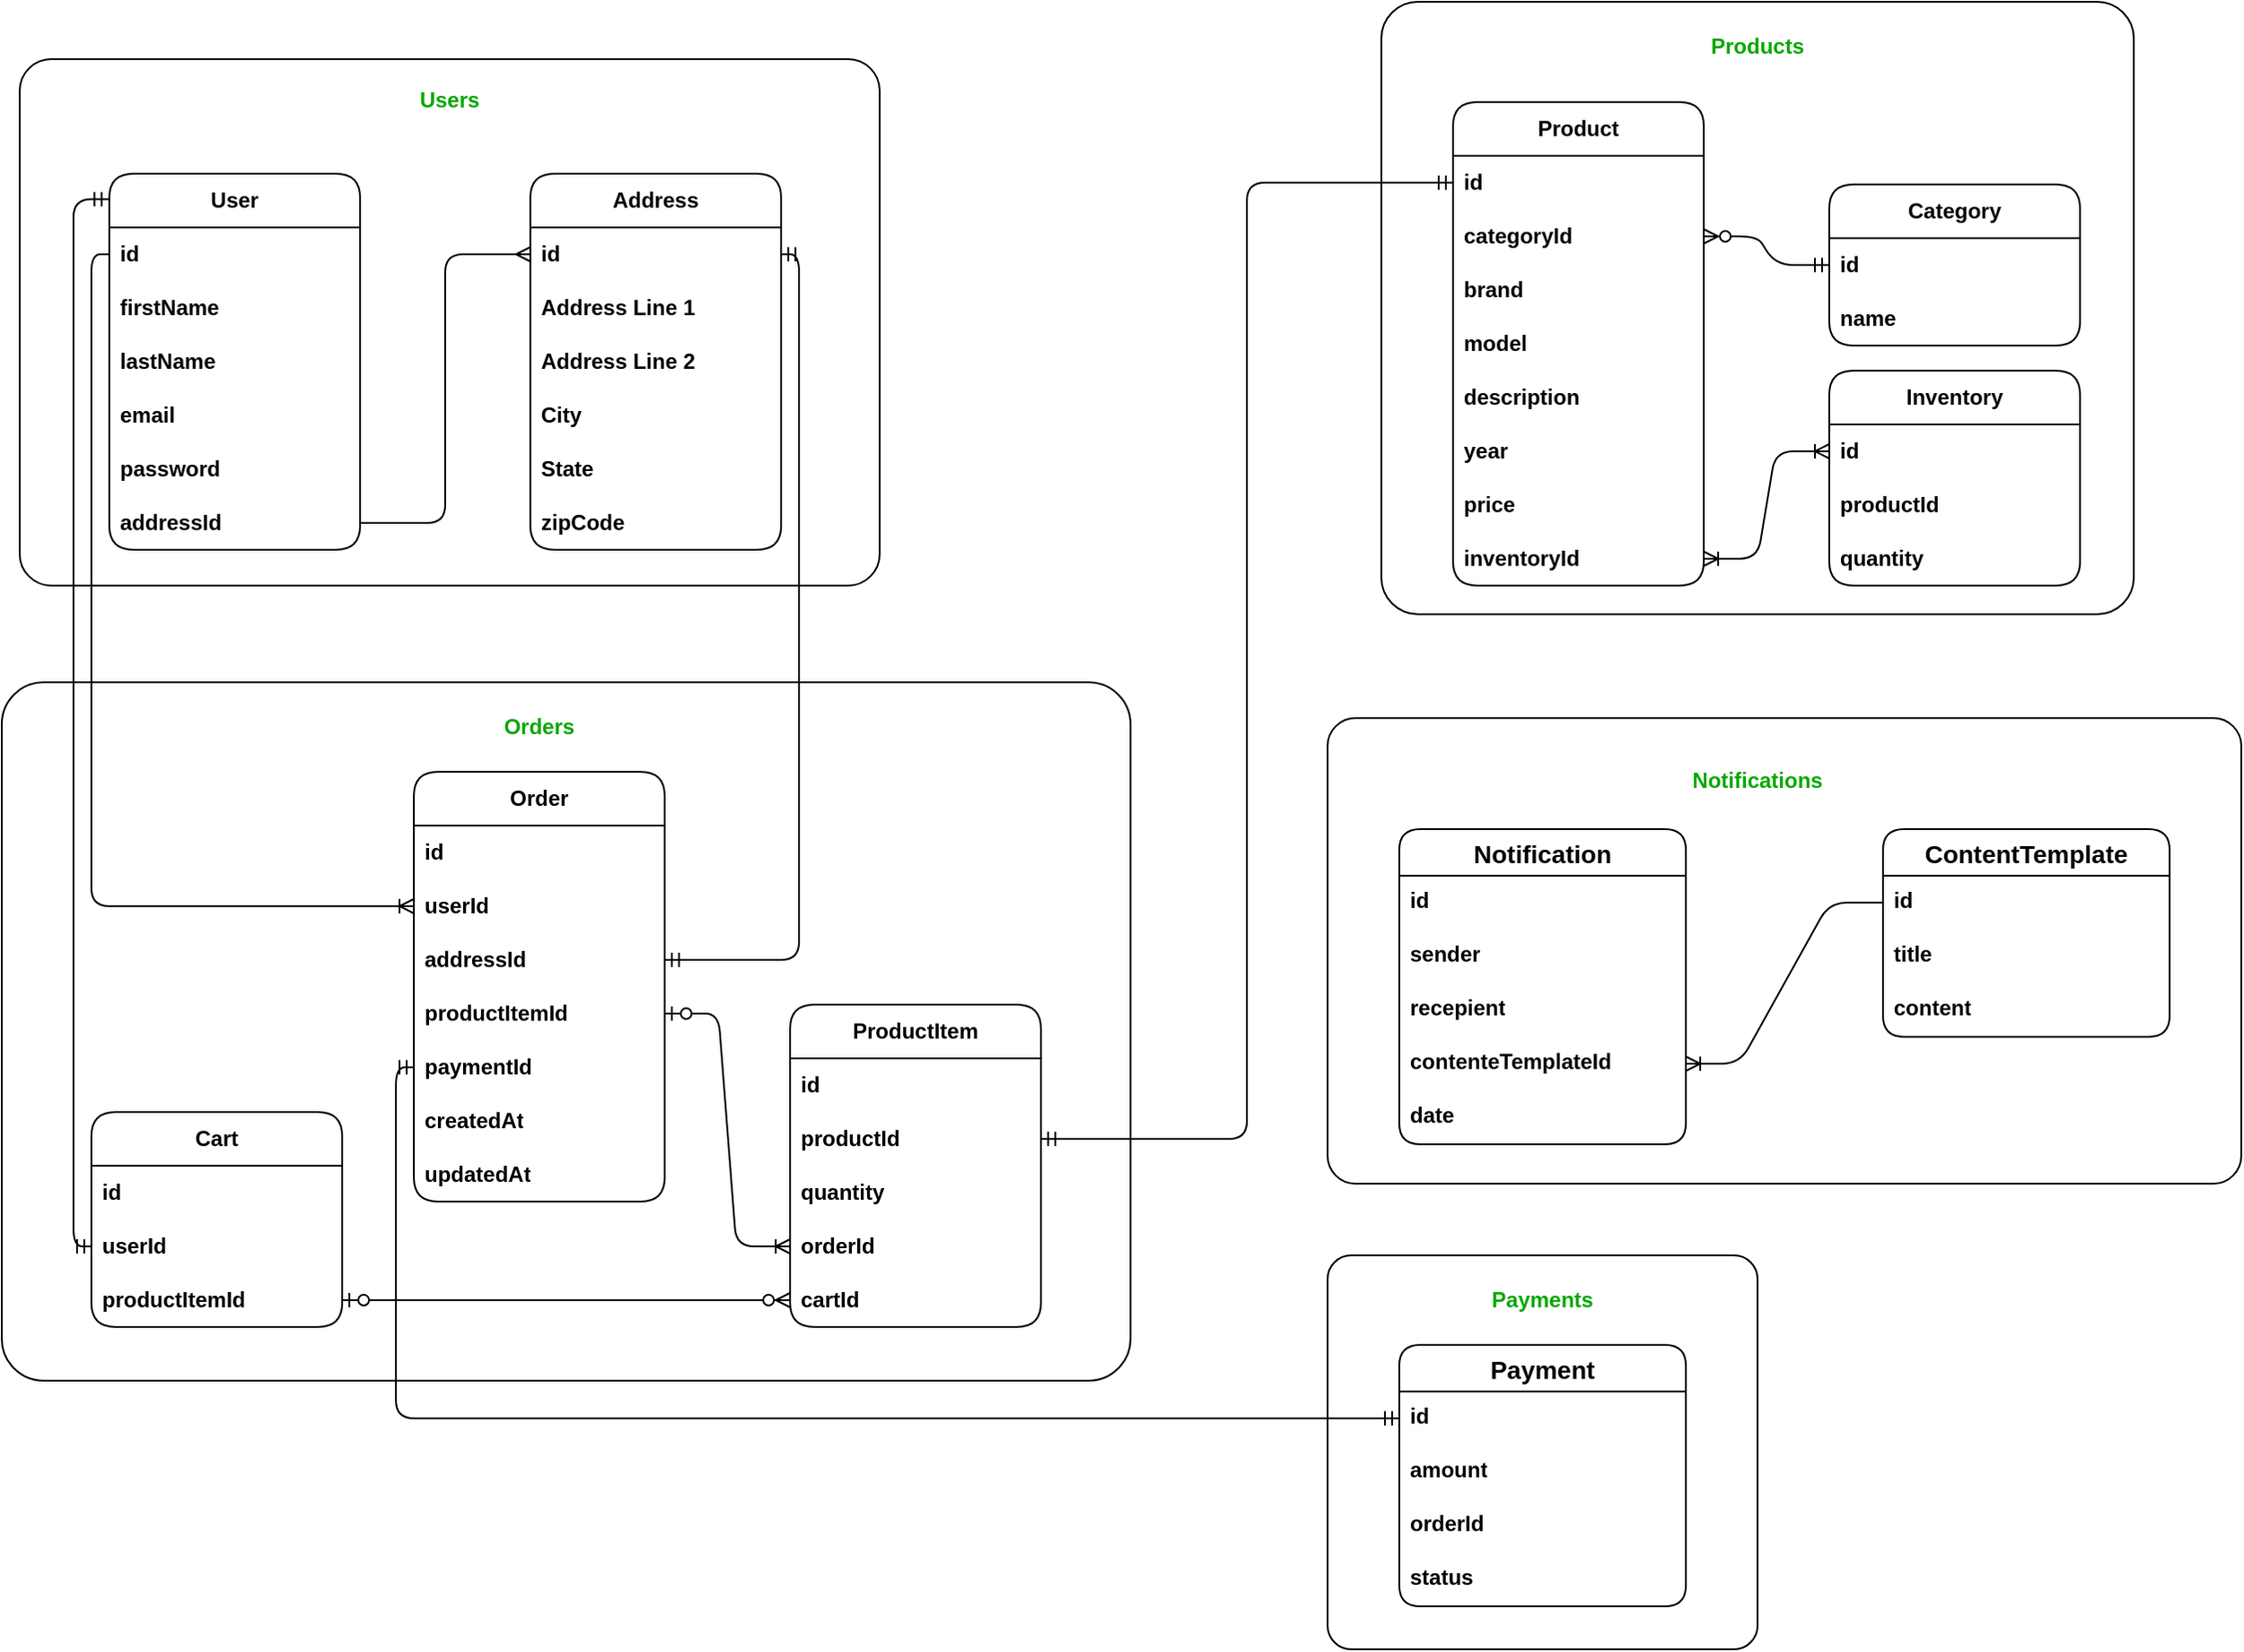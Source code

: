 <mxfile version="24.8.3" pages="2">
  <diagram name="Entities" id="xmdU29csq700mIFAjij1">
    <mxGraphModel dx="951" dy="682" grid="1" gridSize="10" guides="1" tooltips="1" connect="1" arrows="1" fold="1" page="1" pageScale="1" pageWidth="850" pageHeight="1100" math="0" shadow="0">
      <root>
        <mxCell id="0" />
        <mxCell id="1" parent="0" />
        <mxCell id="oz03-mQIutruv5uPioV6-1" value="" style="rounded=1;whiteSpace=wrap;html=1;arcSize=6;" parent="1" vertex="1">
          <mxGeometry x="880" y="740" width="240" height="220" as="geometry" />
        </mxCell>
        <mxCell id="oz03-mQIutruv5uPioV6-2" value="" style="rounded=1;whiteSpace=wrap;html=1;arcSize=6;" parent="1" vertex="1">
          <mxGeometry x="880" y="440" width="510" height="260" as="geometry" />
        </mxCell>
        <mxCell id="oz03-mQIutruv5uPioV6-3" value="" style="rounded=1;whiteSpace=wrap;html=1;arcSize=6;" parent="1" vertex="1">
          <mxGeometry x="140" y="420" width="630" height="390" as="geometry" />
        </mxCell>
        <mxCell id="oz03-mQIutruv5uPioV6-4" value="" style="rounded=1;whiteSpace=wrap;html=1;arcSize=6;" parent="1" vertex="1">
          <mxGeometry x="910" y="40" width="420" height="342" as="geometry" />
        </mxCell>
        <mxCell id="oz03-mQIutruv5uPioV6-5" value="" style="rounded=1;whiteSpace=wrap;html=1;arcSize=6;" parent="1" vertex="1">
          <mxGeometry x="150" y="72" width="480" height="294" as="geometry" />
        </mxCell>
        <mxCell id="oz03-mQIutruv5uPioV6-6" value="" style="edgeStyle=orthogonalEdgeStyle;rounded=1;orthogonalLoop=1;jettySize=auto;html=1;endArrow=ERmany;endFill=0;exitX=1;exitY=0.5;exitDx=0;exitDy=0;entryX=0;entryY=0.5;entryDx=0;entryDy=0;fontStyle=1" parent="1" source="oz03-mQIutruv5uPioV6-13" target="oz03-mQIutruv5uPioV6-15" edge="1">
          <mxGeometry relative="1" as="geometry" />
        </mxCell>
        <mxCell id="oz03-mQIutruv5uPioV6-7" value="User" style="swimlane;fontStyle=1;childLayout=stackLayout;horizontal=1;startSize=30;horizontalStack=0;resizeParent=1;resizeParentMax=0;resizeLast=0;collapsible=1;marginBottom=0;whiteSpace=wrap;html=1;rounded=1;" parent="1" vertex="1">
          <mxGeometry x="200" y="136" width="140" height="210" as="geometry">
            <mxRectangle x="350" y="290" width="70" height="30" as="alternateBounds" />
          </mxGeometry>
        </mxCell>
        <mxCell id="oz03-mQIutruv5uPioV6-8" value="id" style="text;strokeColor=none;fillColor=none;align=left;verticalAlign=middle;spacingLeft=4;spacingRight=4;overflow=hidden;points=[[0,0.5],[1,0.5]];portConstraint=eastwest;rotatable=0;whiteSpace=wrap;html=1;fontStyle=1;rounded=1;" parent="oz03-mQIutruv5uPioV6-7" vertex="1">
          <mxGeometry y="30" width="140" height="30" as="geometry" />
        </mxCell>
        <mxCell id="oz03-mQIutruv5uPioV6-9" value="firstName" style="text;strokeColor=none;fillColor=none;align=left;verticalAlign=middle;spacingLeft=4;spacingRight=4;overflow=hidden;points=[[0,0.5],[1,0.5]];portConstraint=eastwest;rotatable=0;whiteSpace=wrap;html=1;fontStyle=1;rounded=1;" parent="oz03-mQIutruv5uPioV6-7" vertex="1">
          <mxGeometry y="60" width="140" height="30" as="geometry" />
        </mxCell>
        <mxCell id="oz03-mQIutruv5uPioV6-10" value="lastName" style="text;strokeColor=none;fillColor=none;align=left;verticalAlign=middle;spacingLeft=4;spacingRight=4;overflow=hidden;points=[[0,0.5],[1,0.5]];portConstraint=eastwest;rotatable=0;whiteSpace=wrap;html=1;fontStyle=1;rounded=1;" parent="oz03-mQIutruv5uPioV6-7" vertex="1">
          <mxGeometry y="90" width="140" height="30" as="geometry" />
        </mxCell>
        <mxCell id="oz03-mQIutruv5uPioV6-11" value="email" style="text;strokeColor=none;fillColor=none;align=left;verticalAlign=middle;spacingLeft=4;spacingRight=4;overflow=hidden;points=[[0,0.5],[1,0.5]];portConstraint=eastwest;rotatable=0;whiteSpace=wrap;html=1;fontStyle=1;rounded=1;" parent="oz03-mQIutruv5uPioV6-7" vertex="1">
          <mxGeometry y="120" width="140" height="30" as="geometry" />
        </mxCell>
        <mxCell id="oz03-mQIutruv5uPioV6-12" value="password" style="text;strokeColor=none;fillColor=none;align=left;verticalAlign=middle;spacingLeft=4;spacingRight=4;overflow=hidden;points=[[0,0.5],[1,0.5]];portConstraint=eastwest;rotatable=0;whiteSpace=wrap;html=1;fontStyle=1;rounded=1;" parent="oz03-mQIutruv5uPioV6-7" vertex="1">
          <mxGeometry y="150" width="140" height="30" as="geometry" />
        </mxCell>
        <mxCell id="oz03-mQIutruv5uPioV6-13" value="addressId" style="text;strokeColor=none;fillColor=none;align=left;verticalAlign=middle;spacingLeft=4;spacingRight=4;overflow=hidden;points=[[0,0.5],[1,0.5]];portConstraint=eastwest;rotatable=0;whiteSpace=wrap;html=1;fontStyle=1;rounded=1;" parent="oz03-mQIutruv5uPioV6-7" vertex="1">
          <mxGeometry y="180" width="140" height="30" as="geometry" />
        </mxCell>
        <mxCell id="oz03-mQIutruv5uPioV6-14" value="Address" style="swimlane;fontStyle=1;childLayout=stackLayout;horizontal=1;startSize=30;horizontalStack=0;resizeParent=1;resizeParentMax=0;resizeLast=0;collapsible=1;marginBottom=0;whiteSpace=wrap;html=1;rounded=1;" parent="1" vertex="1">
          <mxGeometry x="435" y="136" width="140" height="210" as="geometry">
            <mxRectangle x="570" y="290" width="80" height="30" as="alternateBounds" />
          </mxGeometry>
        </mxCell>
        <mxCell id="oz03-mQIutruv5uPioV6-15" value="id" style="text;strokeColor=none;fillColor=none;align=left;verticalAlign=middle;spacingLeft=4;spacingRight=4;overflow=hidden;points=[[0,0.5],[1,0.5]];portConstraint=eastwest;rotatable=0;whiteSpace=wrap;html=1;fontStyle=1;rounded=1;" parent="oz03-mQIutruv5uPioV6-14" vertex="1">
          <mxGeometry y="30" width="140" height="30" as="geometry" />
        </mxCell>
        <mxCell id="oz03-mQIutruv5uPioV6-16" value="Address Line 1" style="text;strokeColor=none;fillColor=none;align=left;verticalAlign=middle;spacingLeft=4;spacingRight=4;overflow=hidden;points=[[0,0.5],[1,0.5]];portConstraint=eastwest;rotatable=0;whiteSpace=wrap;html=1;fontStyle=1;rounded=1;" parent="oz03-mQIutruv5uPioV6-14" vertex="1">
          <mxGeometry y="60" width="140" height="30" as="geometry" />
        </mxCell>
        <mxCell id="oz03-mQIutruv5uPioV6-17" value="Address Line 2" style="text;strokeColor=none;fillColor=none;align=left;verticalAlign=middle;spacingLeft=4;spacingRight=4;overflow=hidden;points=[[0,0.5],[1,0.5]];portConstraint=eastwest;rotatable=0;whiteSpace=wrap;html=1;fontStyle=1;rounded=1;" parent="oz03-mQIutruv5uPioV6-14" vertex="1">
          <mxGeometry y="90" width="140" height="30" as="geometry" />
        </mxCell>
        <mxCell id="oz03-mQIutruv5uPioV6-18" value="City" style="text;strokeColor=none;fillColor=none;align=left;verticalAlign=middle;spacingLeft=4;spacingRight=4;overflow=hidden;points=[[0,0.5],[1,0.5]];portConstraint=eastwest;rotatable=0;whiteSpace=wrap;html=1;fontStyle=1;rounded=1;" parent="oz03-mQIutruv5uPioV6-14" vertex="1">
          <mxGeometry y="120" width="140" height="30" as="geometry" />
        </mxCell>
        <mxCell id="oz03-mQIutruv5uPioV6-19" value="State" style="text;strokeColor=none;fillColor=none;align=left;verticalAlign=middle;spacingLeft=4;spacingRight=4;overflow=hidden;points=[[0,0.5],[1,0.5]];portConstraint=eastwest;rotatable=0;whiteSpace=wrap;html=1;fontStyle=1;rounded=1;" parent="oz03-mQIutruv5uPioV6-14" vertex="1">
          <mxGeometry y="150" width="140" height="30" as="geometry" />
        </mxCell>
        <mxCell id="oz03-mQIutruv5uPioV6-20" value="zipCode" style="text;strokeColor=none;fillColor=none;align=left;verticalAlign=middle;spacingLeft=4;spacingRight=4;overflow=hidden;points=[[0,0.5],[1,0.5]];portConstraint=eastwest;rotatable=0;whiteSpace=wrap;html=1;fontStyle=1;rounded=1;" parent="oz03-mQIutruv5uPioV6-14" vertex="1">
          <mxGeometry y="180" width="140" height="30" as="geometry" />
        </mxCell>
        <mxCell id="oz03-mQIutruv5uPioV6-21" value="Product" style="swimlane;fontStyle=1;childLayout=stackLayout;horizontal=1;startSize=30;horizontalStack=0;resizeParent=1;resizeParentMax=0;resizeLast=0;collapsible=1;marginBottom=0;whiteSpace=wrap;html=1;rounded=1;" parent="1" vertex="1">
          <mxGeometry x="950" y="96" width="140" height="270" as="geometry" />
        </mxCell>
        <mxCell id="oz03-mQIutruv5uPioV6-22" value="id" style="text;strokeColor=none;fillColor=none;align=left;verticalAlign=middle;spacingLeft=4;spacingRight=4;overflow=hidden;points=[[0,0.5],[1,0.5]];portConstraint=eastwest;rotatable=0;whiteSpace=wrap;html=1;fontStyle=1;rounded=1;" parent="oz03-mQIutruv5uPioV6-21" vertex="1">
          <mxGeometry y="30" width="140" height="30" as="geometry" />
        </mxCell>
        <mxCell id="oz03-mQIutruv5uPioV6-23" value="categoryId" style="text;strokeColor=none;fillColor=none;align=left;verticalAlign=middle;spacingLeft=4;spacingRight=4;overflow=hidden;points=[[0,0.5],[1,0.5]];portConstraint=eastwest;rotatable=0;whiteSpace=wrap;html=1;fontStyle=1;rounded=1;" parent="oz03-mQIutruv5uPioV6-21" vertex="1">
          <mxGeometry y="60" width="140" height="30" as="geometry" />
        </mxCell>
        <mxCell id="oz03-mQIutruv5uPioV6-24" value="brand" style="text;strokeColor=none;fillColor=none;align=left;verticalAlign=middle;spacingLeft=4;spacingRight=4;overflow=hidden;points=[[0,0.5],[1,0.5]];portConstraint=eastwest;rotatable=0;whiteSpace=wrap;html=1;fontStyle=1;rounded=1;" parent="oz03-mQIutruv5uPioV6-21" vertex="1">
          <mxGeometry y="90" width="140" height="30" as="geometry" />
        </mxCell>
        <mxCell id="oz03-mQIutruv5uPioV6-25" value="model" style="text;strokeColor=none;fillColor=none;align=left;verticalAlign=middle;spacingLeft=4;spacingRight=4;overflow=hidden;points=[[0,0.5],[1,0.5]];portConstraint=eastwest;rotatable=0;whiteSpace=wrap;html=1;fontStyle=1;rounded=1;" parent="oz03-mQIutruv5uPioV6-21" vertex="1">
          <mxGeometry y="120" width="140" height="30" as="geometry" />
        </mxCell>
        <mxCell id="oz03-mQIutruv5uPioV6-26" value="description" style="text;strokeColor=none;fillColor=none;align=left;verticalAlign=middle;spacingLeft=4;spacingRight=4;overflow=hidden;points=[[0,0.5],[1,0.5]];portConstraint=eastwest;rotatable=0;whiteSpace=wrap;html=1;fontStyle=1;rounded=1;" parent="oz03-mQIutruv5uPioV6-21" vertex="1">
          <mxGeometry y="150" width="140" height="30" as="geometry" />
        </mxCell>
        <mxCell id="oz03-mQIutruv5uPioV6-27" value="year" style="text;strokeColor=none;fillColor=none;align=left;verticalAlign=middle;spacingLeft=4;spacingRight=4;overflow=hidden;points=[[0,0.5],[1,0.5]];portConstraint=eastwest;rotatable=0;whiteSpace=wrap;html=1;fontStyle=1;rounded=1;" parent="oz03-mQIutruv5uPioV6-21" vertex="1">
          <mxGeometry y="180" width="140" height="30" as="geometry" />
        </mxCell>
        <mxCell id="oz03-mQIutruv5uPioV6-28" value="price" style="text;strokeColor=none;fillColor=none;align=left;verticalAlign=middle;spacingLeft=4;spacingRight=4;overflow=hidden;points=[[0,0.5],[1,0.5]];portConstraint=eastwest;rotatable=0;whiteSpace=wrap;html=1;fontStyle=1;rounded=1;" parent="oz03-mQIutruv5uPioV6-21" vertex="1">
          <mxGeometry y="210" width="140" height="30" as="geometry" />
        </mxCell>
        <mxCell id="oz03-mQIutruv5uPioV6-29" value="inventoryId" style="text;strokeColor=none;fillColor=none;align=left;verticalAlign=middle;spacingLeft=4;spacingRight=4;overflow=hidden;points=[[0,0.5],[1,0.5]];portConstraint=eastwest;rotatable=0;whiteSpace=wrap;html=1;fontStyle=1;rounded=1;" parent="oz03-mQIutruv5uPioV6-21" vertex="1">
          <mxGeometry y="240" width="140" height="30" as="geometry" />
        </mxCell>
        <mxCell id="oz03-mQIutruv5uPioV6-30" value="Inventory" style="swimlane;fontStyle=1;childLayout=stackLayout;horizontal=1;startSize=30;horizontalStack=0;resizeParent=1;resizeParentMax=0;resizeLast=0;collapsible=1;marginBottom=0;whiteSpace=wrap;html=1;rounded=1;" parent="1" vertex="1">
          <mxGeometry x="1160" y="246" width="140" height="120" as="geometry" />
        </mxCell>
        <mxCell id="oz03-mQIutruv5uPioV6-31" value="id" style="text;strokeColor=none;fillColor=none;align=left;verticalAlign=middle;spacingLeft=4;spacingRight=4;overflow=hidden;points=[[0,0.5],[1,0.5]];portConstraint=eastwest;rotatable=0;whiteSpace=wrap;html=1;fontStyle=1;rounded=1;" parent="oz03-mQIutruv5uPioV6-30" vertex="1">
          <mxGeometry y="30" width="140" height="30" as="geometry" />
        </mxCell>
        <mxCell id="oz03-mQIutruv5uPioV6-32" value="productId" style="text;strokeColor=none;fillColor=none;align=left;verticalAlign=middle;spacingLeft=4;spacingRight=4;overflow=hidden;points=[[0,0.5],[1,0.5]];portConstraint=eastwest;rotatable=0;whiteSpace=wrap;html=1;fontStyle=1;rounded=1;" parent="oz03-mQIutruv5uPioV6-30" vertex="1">
          <mxGeometry y="60" width="140" height="30" as="geometry" />
        </mxCell>
        <mxCell id="oz03-mQIutruv5uPioV6-33" value="quantity" style="text;strokeColor=none;fillColor=none;align=left;verticalAlign=middle;spacingLeft=4;spacingRight=4;overflow=hidden;points=[[0,0.5],[1,0.5]];portConstraint=eastwest;rotatable=0;whiteSpace=wrap;html=1;fontStyle=1;rounded=1;" parent="oz03-mQIutruv5uPioV6-30" vertex="1">
          <mxGeometry y="90" width="140" height="30" as="geometry" />
        </mxCell>
        <mxCell id="oz03-mQIutruv5uPioV6-34" value="" style="edgeStyle=entityRelationEdgeStyle;fontSize=12;html=1;endArrow=ERoneToMany;startArrow=ERoneToMany;rounded=1;entryX=0;entryY=0.5;entryDx=0;entryDy=0;exitX=1;exitY=0.5;exitDx=0;exitDy=0;fontStyle=1" parent="1" source="oz03-mQIutruv5uPioV6-29" target="oz03-mQIutruv5uPioV6-31" edge="1">
          <mxGeometry width="100" height="100" relative="1" as="geometry">
            <mxPoint x="1050" y="176" as="sourcePoint" />
            <mxPoint x="1150" y="76" as="targetPoint" />
          </mxGeometry>
        </mxCell>
        <mxCell id="oz03-mQIutruv5uPioV6-35" value="Category" style="swimlane;fontStyle=1;childLayout=stackLayout;horizontal=1;startSize=30;horizontalStack=0;resizeParent=1;resizeParentMax=0;resizeLast=0;collapsible=1;marginBottom=0;whiteSpace=wrap;html=1;rounded=1;" parent="1" vertex="1">
          <mxGeometry x="1160" y="142" width="140" height="90" as="geometry" />
        </mxCell>
        <mxCell id="oz03-mQIutruv5uPioV6-36" value="id" style="text;strokeColor=none;fillColor=none;align=left;verticalAlign=middle;spacingLeft=4;spacingRight=4;overflow=hidden;points=[[0,0.5],[1,0.5]];portConstraint=eastwest;rotatable=0;whiteSpace=wrap;html=1;fontStyle=1;rounded=1;" parent="oz03-mQIutruv5uPioV6-35" vertex="1">
          <mxGeometry y="30" width="140" height="30" as="geometry" />
        </mxCell>
        <mxCell id="oz03-mQIutruv5uPioV6-37" value="name" style="text;strokeColor=none;fillColor=none;align=left;verticalAlign=middle;spacingLeft=4;spacingRight=4;overflow=hidden;points=[[0,0.5],[1,0.5]];portConstraint=eastwest;rotatable=0;whiteSpace=wrap;html=1;fontStyle=1;rounded=1;" parent="oz03-mQIutruv5uPioV6-35" vertex="1">
          <mxGeometry y="60" width="140" height="30" as="geometry" />
        </mxCell>
        <mxCell id="oz03-mQIutruv5uPioV6-38" value="" style="edgeStyle=entityRelationEdgeStyle;fontSize=12;html=1;endArrow=ERzeroToMany;startArrow=ERmandOne;rounded=1;entryX=1;entryY=0.5;entryDx=0;entryDy=0;exitX=0;exitY=0.5;exitDx=0;exitDy=0;fontStyle=1" parent="1" source="oz03-mQIutruv5uPioV6-36" target="oz03-mQIutruv5uPioV6-23" edge="1">
          <mxGeometry width="100" height="100" relative="1" as="geometry">
            <mxPoint x="620" y="231" as="sourcePoint" />
            <mxPoint x="950" y="171" as="targetPoint" />
            <Array as="points">
              <mxPoint x="680" y="256" />
              <mxPoint x="670" y="266" />
            </Array>
          </mxGeometry>
        </mxCell>
        <mxCell id="oz03-mQIutruv5uPioV6-39" value="Order" style="swimlane;fontStyle=1;childLayout=stackLayout;horizontal=1;startSize=30;horizontalStack=0;resizeParent=1;resizeParentMax=0;resizeLast=0;collapsible=1;marginBottom=0;whiteSpace=wrap;html=1;rounded=1;" parent="1" vertex="1">
          <mxGeometry x="370" y="470" width="140" height="240" as="geometry" />
        </mxCell>
        <mxCell id="oz03-mQIutruv5uPioV6-40" value="id" style="text;strokeColor=none;fillColor=none;align=left;verticalAlign=middle;spacingLeft=4;spacingRight=4;overflow=hidden;points=[[0,0.5],[1,0.5]];portConstraint=eastwest;rotatable=0;whiteSpace=wrap;html=1;fontStyle=1;rounded=1;" parent="oz03-mQIutruv5uPioV6-39" vertex="1">
          <mxGeometry y="30" width="140" height="30" as="geometry" />
        </mxCell>
        <mxCell id="oz03-mQIutruv5uPioV6-41" value="userId" style="text;strokeColor=none;fillColor=none;align=left;verticalAlign=middle;spacingLeft=4;spacingRight=4;overflow=hidden;points=[[0,0.5],[1,0.5]];portConstraint=eastwest;rotatable=0;whiteSpace=wrap;html=1;fontStyle=1;rounded=1;" parent="oz03-mQIutruv5uPioV6-39" vertex="1">
          <mxGeometry y="60" width="140" height="30" as="geometry" />
        </mxCell>
        <mxCell id="oz03-mQIutruv5uPioV6-42" value="addressId" style="text;strokeColor=none;fillColor=none;align=left;verticalAlign=middle;spacingLeft=4;spacingRight=4;overflow=hidden;points=[[0,0.5],[1,0.5]];portConstraint=eastwest;rotatable=0;whiteSpace=wrap;html=1;fontStyle=1;rounded=1;" parent="oz03-mQIutruv5uPioV6-39" vertex="1">
          <mxGeometry y="90" width="140" height="30" as="geometry" />
        </mxCell>
        <mxCell id="oz03-mQIutruv5uPioV6-43" value="productItemId" style="text;strokeColor=none;fillColor=none;align=left;verticalAlign=middle;spacingLeft=4;spacingRight=4;overflow=hidden;points=[[0,0.5],[1,0.5]];portConstraint=eastwest;rotatable=0;whiteSpace=wrap;html=1;fontStyle=1;rounded=1;" parent="oz03-mQIutruv5uPioV6-39" vertex="1">
          <mxGeometry y="120" width="140" height="30" as="geometry" />
        </mxCell>
        <mxCell id="oz03-mQIutruv5uPioV6-44" value="paymentId" style="text;strokeColor=none;fillColor=none;align=left;verticalAlign=middle;spacingLeft=4;spacingRight=4;overflow=hidden;points=[[0,0.5],[1,0.5]];portConstraint=eastwest;rotatable=0;whiteSpace=wrap;html=1;fontStyle=1;rounded=1;" parent="oz03-mQIutruv5uPioV6-39" vertex="1">
          <mxGeometry y="150" width="140" height="30" as="geometry" />
        </mxCell>
        <mxCell id="oz03-mQIutruv5uPioV6-45" value="createdAt" style="text;strokeColor=none;fillColor=none;align=left;verticalAlign=middle;spacingLeft=4;spacingRight=4;overflow=hidden;points=[[0,0.5],[1,0.5]];portConstraint=eastwest;rotatable=0;whiteSpace=wrap;html=1;fontStyle=1;rounded=1;" parent="oz03-mQIutruv5uPioV6-39" vertex="1">
          <mxGeometry y="180" width="140" height="30" as="geometry" />
        </mxCell>
        <mxCell id="oz03-mQIutruv5uPioV6-46" value="updatedAt" style="text;strokeColor=none;fillColor=none;align=left;verticalAlign=middle;spacingLeft=4;spacingRight=4;overflow=hidden;points=[[0,0.5],[1,0.5]];portConstraint=eastwest;rotatable=0;whiteSpace=wrap;html=1;fontStyle=1;rounded=1;" parent="oz03-mQIutruv5uPioV6-39" vertex="1">
          <mxGeometry y="210" width="140" height="30" as="geometry" />
        </mxCell>
        <mxCell id="oz03-mQIutruv5uPioV6-47" value="ProductItem" style="swimlane;fontStyle=1;childLayout=stackLayout;horizontal=1;startSize=30;horizontalStack=0;resizeParent=1;resizeParentMax=0;resizeLast=0;collapsible=1;marginBottom=0;whiteSpace=wrap;html=1;rounded=1;" parent="1" vertex="1">
          <mxGeometry x="580" y="600" width="140" height="180" as="geometry" />
        </mxCell>
        <mxCell id="oz03-mQIutruv5uPioV6-48" value="id" style="text;strokeColor=none;fillColor=none;align=left;verticalAlign=middle;spacingLeft=4;spacingRight=4;overflow=hidden;points=[[0,0.5],[1,0.5]];portConstraint=eastwest;rotatable=0;whiteSpace=wrap;html=1;fontStyle=1;rounded=1;" parent="oz03-mQIutruv5uPioV6-47" vertex="1">
          <mxGeometry y="30" width="140" height="30" as="geometry" />
        </mxCell>
        <mxCell id="oz03-mQIutruv5uPioV6-49" value="productId" style="text;strokeColor=none;fillColor=none;align=left;verticalAlign=middle;spacingLeft=4;spacingRight=4;overflow=hidden;points=[[0,0.5],[1,0.5]];portConstraint=eastwest;rotatable=0;whiteSpace=wrap;html=1;fontStyle=1;rounded=1;" parent="oz03-mQIutruv5uPioV6-47" vertex="1">
          <mxGeometry y="60" width="140" height="30" as="geometry" />
        </mxCell>
        <mxCell id="oz03-mQIutruv5uPioV6-50" value="quantity" style="text;strokeColor=none;fillColor=none;align=left;verticalAlign=middle;spacingLeft=4;spacingRight=4;overflow=hidden;points=[[0,0.5],[1,0.5]];portConstraint=eastwest;rotatable=0;whiteSpace=wrap;html=1;fontStyle=1;rounded=1;" parent="oz03-mQIutruv5uPioV6-47" vertex="1">
          <mxGeometry y="90" width="140" height="30" as="geometry" />
        </mxCell>
        <mxCell id="oz03-mQIutruv5uPioV6-51" value="orderId" style="text;strokeColor=none;fillColor=none;align=left;verticalAlign=middle;spacingLeft=4;spacingRight=4;overflow=hidden;points=[[0,0.5],[1,0.5]];portConstraint=eastwest;rotatable=0;whiteSpace=wrap;html=1;fontStyle=1;rounded=1;" parent="oz03-mQIutruv5uPioV6-47" vertex="1">
          <mxGeometry y="120" width="140" height="30" as="geometry" />
        </mxCell>
        <mxCell id="oz03-mQIutruv5uPioV6-52" value="cartId" style="text;strokeColor=none;fillColor=none;align=left;verticalAlign=middle;spacingLeft=4;spacingRight=4;overflow=hidden;points=[[0,0.5],[1,0.5]];portConstraint=eastwest;rotatable=0;whiteSpace=wrap;html=1;fontStyle=1;rounded=1;" parent="oz03-mQIutruv5uPioV6-47" vertex="1">
          <mxGeometry y="150" width="140" height="30" as="geometry" />
        </mxCell>
        <mxCell id="oz03-mQIutruv5uPioV6-53" value="" style="edgeStyle=entityRelationEdgeStyle;fontSize=12;html=1;endArrow=ERoneToMany;startArrow=ERzeroToOne;rounded=1;entryX=0;entryY=0.5;entryDx=0;entryDy=0;exitX=1;exitY=0.5;exitDx=0;exitDy=0;startFill=0;fontStyle=1" parent="1" source="oz03-mQIutruv5uPioV6-43" target="oz03-mQIutruv5uPioV6-51" edge="1">
          <mxGeometry width="100" height="100" relative="1" as="geometry">
            <mxPoint x="90" y="360" as="sourcePoint" />
            <mxPoint x="190" y="260" as="targetPoint" />
          </mxGeometry>
        </mxCell>
        <mxCell id="oz03-mQIutruv5uPioV6-54" value="" style="edgeStyle=orthogonalEdgeStyle;fontSize=12;html=1;endArrow=ERoneToMany;rounded=1;exitX=0;exitY=0.5;exitDx=0;exitDy=0;entryX=0;entryY=0.5;entryDx=0;entryDy=0;fontStyle=1" parent="1" source="oz03-mQIutruv5uPioV6-8" target="oz03-mQIutruv5uPioV6-41" edge="1">
          <mxGeometry width="100" height="100" relative="1" as="geometry">
            <mxPoint x="700" y="520" as="sourcePoint" />
            <mxPoint x="800" y="420" as="targetPoint" />
          </mxGeometry>
        </mxCell>
        <mxCell id="oz03-mQIutruv5uPioV6-55" value="" style="edgeStyle=orthogonalEdgeStyle;fontSize=12;html=1;endArrow=ERmandOne;startArrow=ERmandOne;rounded=1;exitX=1;exitY=0.5;exitDx=0;exitDy=0;entryX=1;entryY=0.5;entryDx=0;entryDy=0;fontStyle=1" parent="1" source="oz03-mQIutruv5uPioV6-15" target="oz03-mQIutruv5uPioV6-42" edge="1">
          <mxGeometry width="100" height="100" relative="1" as="geometry">
            <mxPoint x="580" y="520" as="sourcePoint" />
            <mxPoint x="680" y="420" as="targetPoint" />
          </mxGeometry>
        </mxCell>
        <mxCell id="oz03-mQIutruv5uPioV6-56" value="" style="edgeStyle=orthogonalEdgeStyle;fontSize=12;html=1;endArrow=ERmandOne;startArrow=ERmandOne;rounded=1;fontStyle=1" parent="1" source="oz03-mQIutruv5uPioV6-22" target="oz03-mQIutruv5uPioV6-49" edge="1">
          <mxGeometry width="100" height="100" relative="1" as="geometry">
            <mxPoint x="890" y="142" as="sourcePoint" />
            <mxPoint x="805" y="538" as="targetPoint" />
          </mxGeometry>
        </mxCell>
        <mxCell id="oz03-mQIutruv5uPioV6-57" value="Cart" style="swimlane;fontStyle=1;childLayout=stackLayout;horizontal=1;startSize=30;horizontalStack=0;resizeParent=1;resizeParentMax=0;resizeLast=0;collapsible=1;marginBottom=0;whiteSpace=wrap;html=1;rounded=1;" parent="1" vertex="1">
          <mxGeometry x="190" y="660" width="140" height="120" as="geometry" />
        </mxCell>
        <mxCell id="oz03-mQIutruv5uPioV6-58" value="id" style="text;strokeColor=none;fillColor=none;align=left;verticalAlign=middle;spacingLeft=4;spacingRight=4;overflow=hidden;points=[[0,0.5],[1,0.5]];portConstraint=eastwest;rotatable=0;whiteSpace=wrap;html=1;fontStyle=1;rounded=1;" parent="oz03-mQIutruv5uPioV6-57" vertex="1">
          <mxGeometry y="30" width="140" height="30" as="geometry" />
        </mxCell>
        <mxCell id="oz03-mQIutruv5uPioV6-59" value="userId" style="text;strokeColor=none;fillColor=none;align=left;verticalAlign=middle;spacingLeft=4;spacingRight=4;overflow=hidden;points=[[0,0.5],[1,0.5]];portConstraint=eastwest;rotatable=0;whiteSpace=wrap;html=1;fontStyle=1;rounded=1;" parent="oz03-mQIutruv5uPioV6-57" vertex="1">
          <mxGeometry y="60" width="140" height="30" as="geometry" />
        </mxCell>
        <mxCell id="oz03-mQIutruv5uPioV6-60" value="productItemId" style="text;strokeColor=none;fillColor=none;align=left;verticalAlign=middle;spacingLeft=4;spacingRight=4;overflow=hidden;points=[[0,0.5],[1,0.5]];portConstraint=eastwest;rotatable=0;whiteSpace=wrap;html=1;fontStyle=1;rounded=1;" parent="oz03-mQIutruv5uPioV6-57" vertex="1">
          <mxGeometry y="90" width="140" height="30" as="geometry" />
        </mxCell>
        <mxCell id="oz03-mQIutruv5uPioV6-61" value="" style="edgeStyle=orthogonalEdgeStyle;fontSize=12;html=1;endArrow=ERmandOne;startArrow=ERmandOne;rounded=1;entryX=0;entryY=0.5;entryDx=0;entryDy=0;exitX=-0.002;exitY=0.068;exitDx=0;exitDy=0;exitPerimeter=0;fontStyle=1" parent="1" source="oz03-mQIutruv5uPioV6-7" target="oz03-mQIutruv5uPioV6-59" edge="1">
          <mxGeometry width="100" height="100" relative="1" as="geometry">
            <mxPoint x="220" y="120" as="sourcePoint" />
            <mxPoint x="130" y="516" as="targetPoint" />
          </mxGeometry>
        </mxCell>
        <mxCell id="oz03-mQIutruv5uPioV6-62" value="" style="edgeStyle=entityRelationEdgeStyle;fontSize=12;html=1;endArrow=ERzeroToMany;startArrow=ERzeroToOne;rounded=1;exitX=1;exitY=0.5;exitDx=0;exitDy=0;fontStyle=1" parent="1" source="oz03-mQIutruv5uPioV6-60" edge="1">
          <mxGeometry width="100" height="100" relative="1" as="geometry">
            <mxPoint x="650" y="500" as="sourcePoint" />
            <mxPoint x="580" y="765" as="targetPoint" />
          </mxGeometry>
        </mxCell>
        <mxCell id="oz03-mQIutruv5uPioV6-63" value="Notification" style="swimlane;fontStyle=1;childLayout=stackLayout;horizontal=1;startSize=26;horizontalStack=0;resizeParent=1;resizeParentMax=0;resizeLast=0;collapsible=1;marginBottom=0;align=center;fontSize=14;rounded=1;" parent="1" vertex="1">
          <mxGeometry x="920" y="502" width="160" height="176" as="geometry" />
        </mxCell>
        <mxCell id="oz03-mQIutruv5uPioV6-64" value="id" style="text;strokeColor=none;fillColor=none;spacingLeft=4;spacingRight=4;overflow=hidden;rotatable=0;points=[[0,0.5],[1,0.5]];portConstraint=eastwest;fontSize=12;whiteSpace=wrap;html=1;fontStyle=1;rounded=1;" parent="oz03-mQIutruv5uPioV6-63" vertex="1">
          <mxGeometry y="26" width="160" height="30" as="geometry" />
        </mxCell>
        <mxCell id="oz03-mQIutruv5uPioV6-65" value="sender" style="text;strokeColor=none;fillColor=none;spacingLeft=4;spacingRight=4;overflow=hidden;rotatable=0;points=[[0,0.5],[1,0.5]];portConstraint=eastwest;fontSize=12;whiteSpace=wrap;html=1;fontStyle=1;rounded=1;" parent="oz03-mQIutruv5uPioV6-63" vertex="1">
          <mxGeometry y="56" width="160" height="30" as="geometry" />
        </mxCell>
        <mxCell id="oz03-mQIutruv5uPioV6-66" value="recepient" style="text;strokeColor=none;fillColor=none;spacingLeft=4;spacingRight=4;overflow=hidden;rotatable=0;points=[[0,0.5],[1,0.5]];portConstraint=eastwest;fontSize=12;whiteSpace=wrap;html=1;fontStyle=1;rounded=1;" parent="oz03-mQIutruv5uPioV6-63" vertex="1">
          <mxGeometry y="86" width="160" height="30" as="geometry" />
        </mxCell>
        <mxCell id="oz03-mQIutruv5uPioV6-67" value="contenteTemplateId" style="text;strokeColor=none;fillColor=none;spacingLeft=4;spacingRight=4;overflow=hidden;rotatable=0;points=[[0,0.5],[1,0.5]];portConstraint=eastwest;fontSize=12;whiteSpace=wrap;html=1;fontStyle=1;rounded=1;" parent="oz03-mQIutruv5uPioV6-63" vertex="1">
          <mxGeometry y="116" width="160" height="30" as="geometry" />
        </mxCell>
        <mxCell id="oz03-mQIutruv5uPioV6-68" value="date" style="text;strokeColor=none;fillColor=none;spacingLeft=4;spacingRight=4;overflow=hidden;rotatable=0;points=[[0,0.5],[1,0.5]];portConstraint=eastwest;fontSize=12;whiteSpace=wrap;html=1;fontStyle=1;rounded=1;" parent="oz03-mQIutruv5uPioV6-63" vertex="1">
          <mxGeometry y="146" width="160" height="30" as="geometry" />
        </mxCell>
        <mxCell id="oz03-mQIutruv5uPioV6-69" value="ContentTemplate" style="swimlane;fontStyle=1;childLayout=stackLayout;horizontal=1;startSize=26;horizontalStack=0;resizeParent=1;resizeParentMax=0;resizeLast=0;collapsible=1;marginBottom=0;align=center;fontSize=14;rounded=1;" parent="1" vertex="1">
          <mxGeometry x="1190" y="502" width="160" height="116" as="geometry" />
        </mxCell>
        <mxCell id="oz03-mQIutruv5uPioV6-70" value="id" style="text;strokeColor=none;fillColor=none;spacingLeft=4;spacingRight=4;overflow=hidden;rotatable=0;points=[[0,0.5],[1,0.5]];portConstraint=eastwest;fontSize=12;whiteSpace=wrap;html=1;fontStyle=1;rounded=1;" parent="oz03-mQIutruv5uPioV6-69" vertex="1">
          <mxGeometry y="26" width="160" height="30" as="geometry" />
        </mxCell>
        <mxCell id="oz03-mQIutruv5uPioV6-71" value="title" style="text;strokeColor=none;fillColor=none;spacingLeft=4;spacingRight=4;overflow=hidden;rotatable=0;points=[[0,0.5],[1,0.5]];portConstraint=eastwest;fontSize=12;whiteSpace=wrap;html=1;fontStyle=1;rounded=1;" parent="oz03-mQIutruv5uPioV6-69" vertex="1">
          <mxGeometry y="56" width="160" height="30" as="geometry" />
        </mxCell>
        <mxCell id="oz03-mQIutruv5uPioV6-72" value="content" style="text;strokeColor=none;fillColor=none;spacingLeft=4;spacingRight=4;overflow=hidden;rotatable=0;points=[[0,0.5],[1,0.5]];portConstraint=eastwest;fontSize=12;whiteSpace=wrap;html=1;fontStyle=1;rounded=1;" parent="oz03-mQIutruv5uPioV6-69" vertex="1">
          <mxGeometry y="86" width="160" height="30" as="geometry" />
        </mxCell>
        <mxCell id="oz03-mQIutruv5uPioV6-73" value="" style="edgeStyle=entityRelationEdgeStyle;fontSize=12;html=1;endArrow=ERoneToMany;rounded=1;exitX=0;exitY=0.5;exitDx=0;exitDy=0;entryX=1;entryY=0.5;entryDx=0;entryDy=0;fontStyle=1" parent="1" source="oz03-mQIutruv5uPioV6-70" target="oz03-mQIutruv5uPioV6-67" edge="1">
          <mxGeometry width="100" height="100" relative="1" as="geometry">
            <mxPoint x="900" y="594" as="sourcePoint" />
            <mxPoint x="1000" y="494" as="targetPoint" />
          </mxGeometry>
        </mxCell>
        <mxCell id="oz03-mQIutruv5uPioV6-74" value="Payment" style="swimlane;fontStyle=1;childLayout=stackLayout;horizontal=1;startSize=26;horizontalStack=0;resizeParent=1;resizeParentMax=0;resizeLast=0;collapsible=1;marginBottom=0;align=center;fontSize=14;rounded=1;" parent="1" vertex="1">
          <mxGeometry x="920" y="790" width="160" height="146" as="geometry" />
        </mxCell>
        <mxCell id="oz03-mQIutruv5uPioV6-75" value="id" style="text;strokeColor=none;fillColor=none;spacingLeft=4;spacingRight=4;overflow=hidden;rotatable=0;points=[[0,0.5],[1,0.5]];portConstraint=eastwest;fontSize=12;whiteSpace=wrap;html=1;fontStyle=1;rounded=1;" parent="oz03-mQIutruv5uPioV6-74" vertex="1">
          <mxGeometry y="26" width="160" height="30" as="geometry" />
        </mxCell>
        <mxCell id="oz03-mQIutruv5uPioV6-76" value="amount" style="text;strokeColor=none;fillColor=none;spacingLeft=4;spacingRight=4;overflow=hidden;rotatable=0;points=[[0,0.5],[1,0.5]];portConstraint=eastwest;fontSize=12;whiteSpace=wrap;html=1;fontStyle=1;rounded=1;" parent="oz03-mQIutruv5uPioV6-74" vertex="1">
          <mxGeometry y="56" width="160" height="30" as="geometry" />
        </mxCell>
        <mxCell id="oz03-mQIutruv5uPioV6-77" value="orderId" style="text;strokeColor=none;fillColor=none;spacingLeft=4;spacingRight=4;overflow=hidden;rotatable=0;points=[[0,0.5],[1,0.5]];portConstraint=eastwest;fontSize=12;whiteSpace=wrap;html=1;fontStyle=1;rounded=1;" parent="oz03-mQIutruv5uPioV6-74" vertex="1">
          <mxGeometry y="86" width="160" height="30" as="geometry" />
        </mxCell>
        <mxCell id="oz03-mQIutruv5uPioV6-78" value="status" style="text;strokeColor=none;fillColor=none;spacingLeft=4;spacingRight=4;overflow=hidden;rotatable=0;points=[[0,0.5],[1,0.5]];portConstraint=eastwest;fontSize=12;whiteSpace=wrap;html=1;fontStyle=1;rounded=1;" parent="oz03-mQIutruv5uPioV6-74" vertex="1">
          <mxGeometry y="116" width="160" height="30" as="geometry" />
        </mxCell>
        <mxCell id="oz03-mQIutruv5uPioV6-79" value="" style="edgeStyle=orthogonalEdgeStyle;fontSize=12;html=1;endArrow=ERmandOne;startArrow=ERmandOne;rounded=1;fontStyle=1;exitX=0;exitY=0.5;exitDx=0;exitDy=0;entryX=0;entryY=0.5;entryDx=0;entryDy=0;" parent="1" source="oz03-mQIutruv5uPioV6-44" target="oz03-mQIutruv5uPioV6-75" edge="1">
          <mxGeometry width="100" height="100" relative="1" as="geometry">
            <mxPoint x="640" y="850" as="sourcePoint" />
            <mxPoint x="410" y="1384" as="targetPoint" />
          </mxGeometry>
        </mxCell>
        <mxCell id="oz03-mQIutruv5uPioV6-80" value="Notifications" style="text;html=1;align=center;verticalAlign=middle;whiteSpace=wrap;rounded=1;fontStyle=1;fontColor=#06A800;" parent="1" vertex="1">
          <mxGeometry x="1090" y="460" width="60" height="30" as="geometry" />
        </mxCell>
        <mxCell id="oz03-mQIutruv5uPioV6-81" value="Orders" style="text;html=1;align=center;verticalAlign=middle;whiteSpace=wrap;rounded=1;fontStyle=1;fontColor=#06A800;" parent="1" vertex="1">
          <mxGeometry x="410" y="430" width="60" height="30" as="geometry" />
        </mxCell>
        <mxCell id="oz03-mQIutruv5uPioV6-82" value="Products" style="text;html=1;align=center;verticalAlign=middle;whiteSpace=wrap;rounded=1;fontStyle=1;fontColor=#06A800;" parent="1" vertex="1">
          <mxGeometry x="1090" y="50" width="60" height="30" as="geometry" />
        </mxCell>
        <mxCell id="oz03-mQIutruv5uPioV6-83" value="Users" style="text;html=1;align=center;verticalAlign=middle;whiteSpace=wrap;rounded=1;fontStyle=1;fontColor=#06A800;" parent="1" vertex="1">
          <mxGeometry x="360" y="80" width="60" height="30" as="geometry" />
        </mxCell>
        <mxCell id="oz03-mQIutruv5uPioV6-84" value="Payments" style="text;html=1;align=center;verticalAlign=middle;whiteSpace=wrap;rounded=1;fontStyle=1;fontColor=#06A800;" parent="1" vertex="1">
          <mxGeometry x="970" y="750" width="60" height="30" as="geometry" />
        </mxCell>
      </root>
    </mxGraphModel>
  </diagram>
  <diagram name="API-design" id="-r27QMWorGuA376pBGyW">
    <mxGraphModel dx="951" dy="682" grid="0" gridSize="10" guides="1" tooltips="1" connect="1" arrows="1" fold="1" page="1" pageScale="1" pageWidth="850" pageHeight="1100" background="none" math="0" shadow="0">
      <root>
        <mxCell id="0" />
        <mxCell id="1" parent="0" />
        <mxCell id="rvTHLQUg4wTfHztlVvKv-1" style="edgeStyle=orthogonalEdgeStyle;rounded=1;orthogonalLoop=1;jettySize=auto;html=1;entryX=0;entryY=0.5;entryDx=0;entryDy=0;" parent="1" source="rvTHLQUg4wTfHztlVvKv-4" target="rvTHLQUg4wTfHztlVvKv-6" edge="1">
          <mxGeometry relative="1" as="geometry" />
        </mxCell>
        <mxCell id="rvTHLQUg4wTfHztlVvKv-2" style="edgeStyle=orthogonalEdgeStyle;rounded=1;orthogonalLoop=1;jettySize=auto;html=1;entryX=0;entryY=0.5;entryDx=0;entryDy=0;" parent="1" source="rvTHLQUg4wTfHztlVvKv-4" target="rvTHLQUg4wTfHztlVvKv-11" edge="1">
          <mxGeometry relative="1" as="geometry" />
        </mxCell>
        <mxCell id="rvTHLQUg4wTfHztlVvKv-3" style="edgeStyle=orthogonalEdgeStyle;rounded=1;orthogonalLoop=1;jettySize=auto;html=1;entryX=0;entryY=0.5;entryDx=0;entryDy=0;" parent="1" source="rvTHLQUg4wTfHztlVvKv-4" target="rvTHLQUg4wTfHztlVvKv-17" edge="1">
          <mxGeometry relative="1" as="geometry" />
        </mxCell>
        <mxCell id="rvTHLQUg4wTfHztlVvKv-4" value="API Gateway" style="outlineConnect=0;fontColor=#232F3E;gradientColor=none;fillColor=#8C4FFF;strokeColor=none;dashed=0;verticalLabelPosition=bottom;verticalAlign=top;align=center;html=1;fontSize=12;fontStyle=0;aspect=fixed;pointerEvents=1;shape=mxgraph.aws4.gateway_load_balancer;rounded=1;" parent="1" vertex="1">
          <mxGeometry x="110" y="454" width="38" height="38" as="geometry" />
        </mxCell>
        <mxCell id="rvTHLQUg4wTfHztlVvKv-5" value="" style="edgeStyle=orthogonalEdgeStyle;rounded=1;orthogonalLoop=1;jettySize=auto;html=1;entryX=0;entryY=0.567;entryDx=0;entryDy=0;entryPerimeter=0;startArrow=classic;startFill=1;exitX=0.75;exitY=0;exitDx=0;exitDy=0;" parent="1" source="rvTHLQUg4wTfHztlVvKv-6" target="XcbmnClv6wn2zGGDWLNO-1" edge="1">
          <mxGeometry relative="1" as="geometry">
            <mxPoint x="430.7" y="227" as="targetPoint" />
          </mxGeometry>
        </mxCell>
        <mxCell id="rvTHLQUg4wTfHztlVvKv-6" value="customers" style="rounded=1;whiteSpace=wrap;html=1;labelPosition=center;verticalLabelPosition=middle;align=center;verticalAlign=middle;" parent="1" vertex="1">
          <mxGeometry x="240" y="274" width="150" height="50" as="geometry" />
        </mxCell>
        <mxCell id="rvTHLQUg4wTfHztlVvKv-7" value="" style="image;aspect=fixed;html=1;points=[];align=center;fontSize=12;image=img/lib/azure2/compute/Azure_Spring_Cloud.svg;rounded=1;" parent="1" vertex="1">
          <mxGeometry x="350" y="285" width="28" height="28" as="geometry" />
        </mxCell>
        <mxCell id="rvTHLQUg4wTfHztlVvKv-9" value="" style="edgeStyle=orthogonalEdgeStyle;rounded=1;orthogonalLoop=1;jettySize=auto;html=1;startArrow=classic;startFill=1;exitX=0.75;exitY=0;exitDx=0;exitDy=0;entryX=-0.015;entryY=0.422;entryDx=0;entryDy=0;entryPerimeter=0;" parent="1" source="rvTHLQUg4wTfHztlVvKv-11" target="rvTHLQUg4wTfHztlVvKv-13" edge="1">
          <mxGeometry relative="1" as="geometry">
            <mxPoint x="430" y="406" as="targetPoint" />
          </mxGeometry>
        </mxCell>
        <mxCell id="rvTHLQUg4wTfHztlVvKv-10" value="" style="edgeStyle=orthogonalEdgeStyle;rounded=1;orthogonalLoop=1;jettySize=auto;html=1;entryX=0.91;entryY=0;entryDx=0;entryDy=0;entryPerimeter=0;startArrow=classic;startFill=1;endArrow=none;endFill=0;" parent="1" source="rvTHLQUg4wTfHztlVvKv-11" target="rvTHLQUg4wTfHztlVvKv-20" edge="1">
          <mxGeometry relative="1" as="geometry">
            <Array as="points">
              <mxPoint x="790" y="416" />
              <mxPoint x="790" y="454" />
            </Array>
          </mxGeometry>
        </mxCell>
        <mxCell id="aiZG1zkIyrom1wIzOTJ3-7" value="order-placed" style="edgeLabel;html=1;align=center;verticalAlign=middle;resizable=0;points=[];fontSize=12;rounded=1;" parent="rvTHLQUg4wTfHztlVvKv-10" vertex="1" connectable="0">
          <mxGeometry x="-0.307" y="1" relative="1" as="geometry">
            <mxPoint as="offset" />
          </mxGeometry>
        </mxCell>
        <mxCell id="aiZG1zkIyrom1wIzOTJ3-2" style="edgeStyle=orthogonalEdgeStyle;rounded=1;orthogonalLoop=1;jettySize=auto;html=1;exitX=0.75;exitY=0;exitDx=0;exitDy=0;startArrow=classic;startFill=1;" parent="1" source="rvTHLQUg4wTfHztlVvKv-11" target="aiZG1zkIyrom1wIzOTJ3-1" edge="1">
          <mxGeometry relative="1" as="geometry">
            <mxPoint x="582" y="204" as="targetPoint" />
            <Array as="points">
              <mxPoint x="353" y="360" />
              <mxPoint x="395" y="360" />
              <mxPoint x="395" y="317" />
              <mxPoint x="525" y="317" />
              <mxPoint x="525" y="235" />
            </Array>
          </mxGeometry>
        </mxCell>
        <mxCell id="XcbmnClv6wn2zGGDWLNO-3" style="edgeStyle=orthogonalEdgeStyle;rounded=1;orthogonalLoop=1;jettySize=auto;html=1;exitX=0.75;exitY=0;exitDx=0;exitDy=0;" edge="1" parent="1" source="rvTHLQUg4wTfHztlVvKv-11" target="XcbmnClv6wn2zGGDWLNO-4">
          <mxGeometry relative="1" as="geometry">
            <mxPoint x="619" y="300" as="targetPoint" />
            <Array as="points">
              <mxPoint x="353" y="360" />
              <mxPoint x="395" y="360" />
              <mxPoint x="395" y="338" />
              <mxPoint x="543" y="338" />
              <mxPoint x="543" y="300" />
            </Array>
          </mxGeometry>
        </mxCell>
        <mxCell id="rvTHLQUg4wTfHztlVvKv-11" value="products" style="rounded=1;whiteSpace=wrap;html=1;labelPosition=center;verticalLabelPosition=middle;align=center;verticalAlign=middle;" parent="1" vertex="1">
          <mxGeometry x="240" y="391" width="150" height="50" as="geometry" />
        </mxCell>
        <mxCell id="rvTHLQUg4wTfHztlVvKv-12" value="" style="image;aspect=fixed;html=1;points=[];align=center;fontSize=12;image=img/lib/azure2/compute/Azure_Spring_Cloud.svg;rounded=1;" parent="1" vertex="1">
          <mxGeometry x="350" y="402" width="28" height="28" as="geometry" />
        </mxCell>
        <mxCell id="rvTHLQUg4wTfHztlVvKv-13" value="" style="image;aspect=fixed;html=1;points=[];align=center;fontSize=12;image=img/lib/azure2/databases/Azure_Database_PostgreSQL_Server.svg;rounded=1;" parent="1" vertex="1">
          <mxGeometry x="597" y="350" width="39" height="52" as="geometry" />
        </mxCell>
        <mxCell id="rvTHLQUg4wTfHztlVvKv-14" value="" style="edgeStyle=orthogonalEdgeStyle;rounded=1;orthogonalLoop=1;jettySize=auto;html=1;startArrow=classic;startFill=1;exitX=0.75;exitY=1;exitDx=0;exitDy=0;" parent="1" source="rvTHLQUg4wTfHztlVvKv-17" target="rvTHLQUg4wTfHztlVvKv-19" edge="1">
          <mxGeometry relative="1" as="geometry">
            <mxPoint x="430" y="514" as="targetPoint" />
          </mxGeometry>
        </mxCell>
        <mxCell id="rvTHLQUg4wTfHztlVvKv-15" value="" style="edgeStyle=orthogonalEdgeStyle;rounded=1;orthogonalLoop=1;jettySize=auto;html=1;entryX=0.005;entryY=0.03;entryDx=0;entryDy=0;entryPerimeter=0;" parent="1" source="rvTHLQUg4wTfHztlVvKv-17" target="rvTHLQUg4wTfHztlVvKv-20" edge="1">
          <mxGeometry relative="1" as="geometry">
            <Array as="points">
              <mxPoint x="510" y="524" />
              <mxPoint x="510" y="455" />
            </Array>
          </mxGeometry>
        </mxCell>
        <mxCell id="rvTHLQUg4wTfHztlVvKv-16" value="order-placed" style="edgeLabel;html=1;align=center;verticalAlign=middle;resizable=0;points=[];rounded=1;" parent="rvTHLQUg4wTfHztlVvKv-15" vertex="1" connectable="0">
          <mxGeometry x="-0.491" y="1" relative="1" as="geometry">
            <mxPoint as="offset" />
          </mxGeometry>
        </mxCell>
        <mxCell id="aiZG1zkIyrom1wIzOTJ3-3" style="edgeStyle=orthogonalEdgeStyle;rounded=1;orthogonalLoop=1;jettySize=auto;html=1;exitX=1;exitY=0.25;exitDx=0;exitDy=0;fontSize=12;startSize=8;endSize=8;entryX=0.778;entryY=0.02;entryDx=0;entryDy=0;entryPerimeter=0;endArrow=none;endFill=0;startArrow=classicThin;startFill=1;" parent="1" source="rvTHLQUg4wTfHztlVvKv-17" target="rvTHLQUg4wTfHztlVvKv-20" edge="1">
          <mxGeometry relative="1" as="geometry">
            <mxPoint x="680" y="440" as="targetPoint" />
          </mxGeometry>
        </mxCell>
        <mxCell id="aiZG1zkIyrom1wIzOTJ3-4" value="payment-status" style="edgeLabel;html=1;align=center;verticalAlign=middle;resizable=0;points=[];fontSize=12;rounded=1;" parent="aiZG1zkIyrom1wIzOTJ3-3" vertex="1" connectable="0">
          <mxGeometry x="-0.815" y="1" relative="1" as="geometry">
            <mxPoint x="20" as="offset" />
          </mxGeometry>
        </mxCell>
        <mxCell id="rvTHLQUg4wTfHztlVvKv-17" value="orders" style="rounded=1;whiteSpace=wrap;html=1;labelPosition=center;verticalLabelPosition=middle;align=center;verticalAlign=middle;" parent="1" vertex="1">
          <mxGeometry x="240" y="499" width="150" height="50" as="geometry" />
        </mxCell>
        <mxCell id="rvTHLQUg4wTfHztlVvKv-18" value="" style="image;aspect=fixed;html=1;points=[];align=center;fontSize=12;image=img/lib/azure2/compute/Azure_Spring_Cloud.svg;rounded=1;" parent="1" vertex="1">
          <mxGeometry x="350" y="510" width="28" height="28" as="geometry" />
        </mxCell>
        <mxCell id="rvTHLQUg4wTfHztlVvKv-19" value="" style="image;aspect=fixed;html=1;points=[];align=center;fontSize=12;image=img/lib/azure2/databases/Azure_Database_PostgreSQL_Server.svg;rounded=1;" parent="1" vertex="1">
          <mxGeometry x="420" y="549" width="41.25" height="55" as="geometry" />
        </mxCell>
        <mxCell id="rvTHLQUg4wTfHztlVvKv-20" value="Kafka Event Streamer" style="aspect=fixed;pointerEvents=1;shadow=0;dashed=0;html=1;strokeColor=none;labelPosition=center;verticalLabelPosition=bottom;verticalAlign=top;align=center;fillColor=#00188D;shape=mxgraph.azure.queue_generic;rounded=1;" parent="1" vertex="1">
          <mxGeometry x="600" y="454" width="110" height="33" as="geometry" />
        </mxCell>
        <mxCell id="rvTHLQUg4wTfHztlVvKv-21" value="config" style="rounded=1;whiteSpace=wrap;html=1;labelPosition=center;verticalLabelPosition=middle;align=center;verticalAlign=middle;" parent="1" vertex="1">
          <mxGeometry x="23" y="268" width="150" height="50" as="geometry" />
        </mxCell>
        <mxCell id="rvTHLQUg4wTfHztlVvKv-22" value="" style="image;aspect=fixed;html=1;points=[];align=center;fontSize=12;image=img/lib/azure2/compute/Azure_Spring_Cloud.svg;rounded=1;" parent="1" vertex="1">
          <mxGeometry x="133" y="279" width="28" height="28" as="geometry" />
        </mxCell>
        <mxCell id="rvTHLQUg4wTfHztlVvKv-23" value="discovery" style="rounded=1;whiteSpace=wrap;html=1;labelPosition=center;verticalLabelPosition=middle;align=center;verticalAlign=middle;" parent="1" vertex="1">
          <mxGeometry x="23" y="338" width="150" height="50" as="geometry" />
        </mxCell>
        <mxCell id="rvTHLQUg4wTfHztlVvKv-24" value="" style="image;aspect=fixed;html=1;points=[];align=center;fontSize=12;image=img/lib/azure2/compute/Azure_Spring_Cloud.svg;rounded=1;" parent="1" vertex="1">
          <mxGeometry x="133" y="348" width="28" height="28" as="geometry" />
        </mxCell>
        <mxCell id="rvTHLQUg4wTfHztlVvKv-25" value="" style="edgeStyle=orthogonalEdgeStyle;rounded=1;orthogonalLoop=1;jettySize=auto;html=1;exitX=0.75;exitY=1;exitDx=0;exitDy=0;startArrow=classic;startFill=1;entryX=0;entryY=0.5;entryDx=0;entryDy=0;" parent="1" source="rvTHLQUg4wTfHztlVvKv-26" target="rvTHLQUg4wTfHztlVvKv-35" edge="1">
          <mxGeometry relative="1" as="geometry">
            <mxPoint x="461" y="670.5" as="targetPoint" />
          </mxGeometry>
        </mxCell>
        <mxCell id="rvTHLQUg4wTfHztlVvKv-26" value="payments" style="rounded=1;whiteSpace=wrap;html=1;labelPosition=center;verticalLabelPosition=middle;align=center;verticalAlign=middle;" parent="1" vertex="1">
          <mxGeometry x="240" y="607" width="150" height="50" as="geometry" />
        </mxCell>
        <mxCell id="rvTHLQUg4wTfHztlVvKv-27" value="" style="edgeStyle=orthogonalEdgeStyle;rounded=1;orthogonalLoop=1;jettySize=auto;html=1;entryX=0.91;entryY=1;entryDx=0;entryDy=0;entryPerimeter=0;startArrow=classic;startFill=1;endArrow=none;endFill=0;exitX=1;exitY=0.75;exitDx=0;exitDy=0;" parent="1" source="rvTHLQUg4wTfHztlVvKv-26" target="rvTHLQUg4wTfHztlVvKv-20" edge="1">
          <mxGeometry relative="1" as="geometry">
            <Array as="points">
              <mxPoint x="790" y="645" />
              <mxPoint x="790" y="487" />
            </Array>
            <mxPoint x="390" y="630" as="sourcePoint" />
            <mxPoint x="720" y="490" as="targetPoint" />
          </mxGeometry>
        </mxCell>
        <mxCell id="aiZG1zkIyrom1wIzOTJ3-6" value="order-placed" style="edgeLabel;html=1;align=center;verticalAlign=middle;resizable=0;points=[];fontSize=12;rounded=1;" parent="rvTHLQUg4wTfHztlVvKv-27" vertex="1" connectable="0">
          <mxGeometry x="-0.418" y="-1" relative="1" as="geometry">
            <mxPoint x="-58" y="-2" as="offset" />
          </mxGeometry>
        </mxCell>
        <mxCell id="rvTHLQUg4wTfHztlVvKv-28" value="" style="image;aspect=fixed;html=1;points=[];align=center;fontSize=12;image=img/lib/azure2/compute/Azure_Spring_Cloud.svg;rounded=1;" parent="1" vertex="1">
          <mxGeometry x="350" y="618" width="28" height="28" as="geometry" />
        </mxCell>
        <mxCell id="rvTHLQUg4wTfHztlVvKv-29" style="edgeStyle=orthogonalEdgeStyle;rounded=1;orthogonalLoop=1;jettySize=auto;html=1;entryX=0.005;entryY=0.97;entryDx=0;entryDy=0;entryPerimeter=0;exitX=1;exitY=0.25;exitDx=0;exitDy=0;" parent="1" source="rvTHLQUg4wTfHztlVvKv-26" target="rvTHLQUg4wTfHztlVvKv-20" edge="1">
          <mxGeometry relative="1" as="geometry">
            <Array as="points">
              <mxPoint x="520" y="620" />
              <mxPoint x="520" y="486" />
            </Array>
            <mxPoint x="600" y="473" as="targetPoint" />
          </mxGeometry>
        </mxCell>
        <mxCell id="rvTHLQUg4wTfHztlVvKv-30" value="payment status" style="edgeLabel;html=1;align=center;verticalAlign=middle;resizable=0;points=[];rounded=1;" parent="rvTHLQUg4wTfHztlVvKv-29" vertex="1" connectable="0">
          <mxGeometry x="0.238" y="-1" relative="1" as="geometry">
            <mxPoint x="-60" y="82" as="offset" />
          </mxGeometry>
        </mxCell>
        <mxCell id="rvTHLQUg4wTfHztlVvKv-31" value="notifications" style="rounded=1;whiteSpace=wrap;html=1;labelPosition=center;verticalLabelPosition=middle;align=center;verticalAlign=middle;" parent="1" vertex="1">
          <mxGeometry x="240" y="739" width="150" height="50" as="geometry" />
        </mxCell>
        <mxCell id="rvTHLQUg4wTfHztlVvKv-32" value="" style="image;aspect=fixed;html=1;points=[];align=center;fontSize=12;image=img/lib/azure2/compute/Azure_Spring_Cloud.svg;rounded=1;" parent="1" vertex="1">
          <mxGeometry x="350" y="750" width="28" height="28" as="geometry" />
        </mxCell>
        <mxCell id="rvTHLQUg4wTfHztlVvKv-33" style="edgeStyle=orthogonalEdgeStyle;rounded=1;orthogonalLoop=1;jettySize=auto;html=1;startArrow=classic;startFill=1;endArrow=none;endFill=0;exitX=1;exitY=0.5;exitDx=0;exitDy=0;" parent="1" source="rvTHLQUg4wTfHztlVvKv-31" edge="1">
          <mxGeometry relative="1" as="geometry">
            <Array as="points">
              <mxPoint x="790" y="764" />
              <mxPoint x="790" y="470" />
            </Array>
            <mxPoint x="710" y="470" as="targetPoint" />
          </mxGeometry>
        </mxCell>
        <mxCell id="aiZG1zkIyrom1wIzOTJ3-5" value="purchase-details" style="edgeLabel;html=1;align=center;verticalAlign=middle;resizable=0;points=[];fontSize=12;rounded=1;" parent="rvTHLQUg4wTfHztlVvKv-33" vertex="1" connectable="0">
          <mxGeometry x="-0.492" y="1" relative="1" as="geometry">
            <mxPoint as="offset" />
          </mxGeometry>
        </mxCell>
        <mxCell id="rvTHLQUg4wTfHztlVvKv-35" value="Stripe Payment System" style="shape=image;html=1;verticalAlign=top;verticalLabelPosition=bottom;labelBackgroundColor=#ffffff;imageAspect=0;aspect=fixed;image=https://cdn2.iconfinder.com/data/icons/boxicons-logos/24/bxl-stripe-128.png;imageBackground=#7f5cff;imageBorder=default;rounded=1;" parent="1" vertex="1">
          <mxGeometry x="515" y="671" width="48.7" height="48.7" as="geometry" />
        </mxCell>
        <mxCell id="rvTHLQUg4wTfHztlVvKv-37" value="SMPT" style="verticalLabelPosition=bottom;html=1;verticalAlign=top;align=center;strokeColor=none;fillColor=#00BEF2;shape=mxgraph.azure.message;pointerEvents=1;rounded=1;" parent="1" vertex="1">
          <mxGeometry x="425.11" y="790" width="48.59" height="36.5" as="geometry" />
        </mxCell>
        <mxCell id="rvTHLQUg4wTfHztlVvKv-38" style="edgeStyle=orthogonalEdgeStyle;rounded=1;orthogonalLoop=1;jettySize=auto;html=1;entryX=0;entryY=0.5;entryDx=0;entryDy=0;entryPerimeter=0;exitX=0.75;exitY=1;exitDx=0;exitDy=0;startArrow=none;startFill=0;" parent="1" source="rvTHLQUg4wTfHztlVvKv-31" target="rvTHLQUg4wTfHztlVvKv-37" edge="1">
          <mxGeometry relative="1" as="geometry">
            <mxPoint x="400" y="739" as="sourcePoint" />
          </mxGeometry>
        </mxCell>
        <mxCell id="aiZG1zkIyrom1wIzOTJ3-1" value="Redis" style="image;aspect=fixed;html=1;points=[];align=center;fontSize=12;image=img/lib/mscae/Cache_Redis_Product.svg;rounded=1;" parent="1" vertex="1">
          <mxGeometry x="591.5" y="210" width="50" height="42" as="geometry" />
        </mxCell>
        <mxCell id="XcbmnClv6wn2zGGDWLNO-1" value="" style="image;aspect=fixed;html=1;points=[];align=center;fontSize=12;image=img/lib/azure2/databases/Azure_Database_PostgreSQL_Server.svg;rounded=1;" vertex="1" parent="1">
          <mxGeometry x="450" y="195" width="39" height="52" as="geometry" />
        </mxCell>
        <mxCell id="XcbmnClv6wn2zGGDWLNO-4" value="AWS S3" style="sketch=0;pointerEvents=1;shadow=0;dashed=0;html=1;strokeColor=none;fillColor=#DF8C42;labelPosition=center;verticalLabelPosition=bottom;verticalAlign=top;align=center;outlineConnect=0;shape=mxgraph.veeam2.aws_s3;rounded=1;" vertex="1" parent="1">
          <mxGeometry x="591.5" y="274" width="49" height="49" as="geometry" />
        </mxCell>
      </root>
    </mxGraphModel>
  </diagram>
</mxfile>
